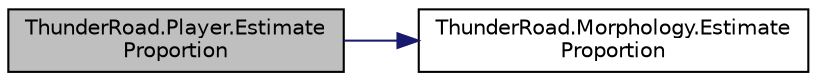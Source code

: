 digraph "ThunderRoad.Player.EstimateProportion"
{
 // LATEX_PDF_SIZE
  edge [fontname="Helvetica",fontsize="10",labelfontname="Helvetica",labelfontsize="10"];
  node [fontname="Helvetica",fontsize="10",shape=record];
  rankdir="LR";
  Node1 [label="ThunderRoad.Player.Estimate\lProportion",height=0.2,width=0.4,color="black", fillcolor="grey75", style="filled", fontcolor="black",tooltip="Estimates the proportion."];
  Node1 -> Node2 [color="midnightblue",fontsize="10",style="solid",fontname="Helvetica"];
  Node2 [label="ThunderRoad.Morphology.Estimate\lProportion",height=0.2,width=0.4,color="black", fillcolor="white", style="filled",URL="$class_thunder_road_1_1_morphology.html#a5faec3dd7e8fad5387f68b9954808f76",tooltip="Estimates the proportion."];
}
